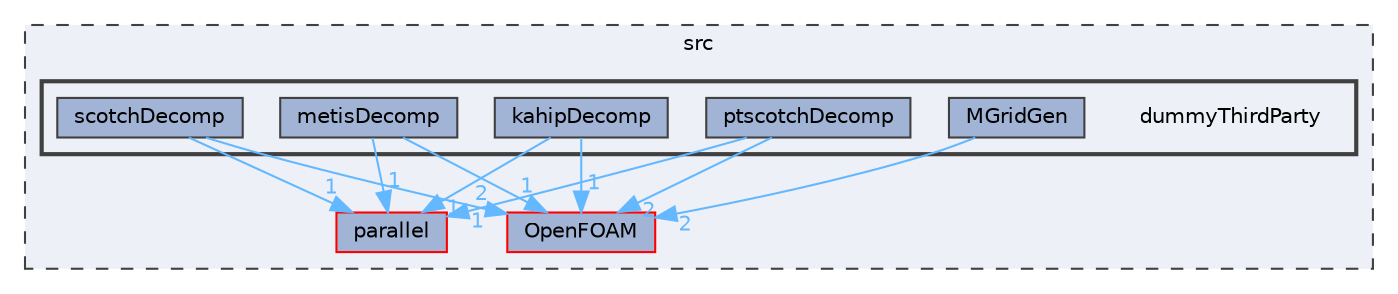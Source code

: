 digraph "src/dummyThirdParty"
{
 // LATEX_PDF_SIZE
  bgcolor="transparent";
  edge [fontname=Helvetica,fontsize=10,labelfontname=Helvetica,labelfontsize=10];
  node [fontname=Helvetica,fontsize=10,shape=box,height=0.2,width=0.4];
  compound=true
  subgraph clusterdir_68267d1309a1af8e8297ef4c3efbcdba {
    graph [ bgcolor="#edf0f7", pencolor="grey25", label="src", fontname=Helvetica,fontsize=10 style="filled,dashed", URL="dir_68267d1309a1af8e8297ef4c3efbcdba.html",tooltip=""]
  dir_72b2b5518d1565784443265ec6729f79 [label="parallel", fillcolor="#a2b4d6", color="red", style="filled", URL="dir_72b2b5518d1565784443265ec6729f79.html",tooltip=""];
  dir_c5473ff19b20e6ec4dfe5c310b3778a8 [label="OpenFOAM", fillcolor="#a2b4d6", color="red", style="filled", URL="dir_c5473ff19b20e6ec4dfe5c310b3778a8.html",tooltip=""];
  subgraph clusterdir_3dbf595be03a0daf8d8ce1c2eec1d958 {
    graph [ bgcolor="#edf0f7", pencolor="grey25", label="", fontname=Helvetica,fontsize=10 style="filled,bold", URL="dir_3dbf595be03a0daf8d8ce1c2eec1d958.html",tooltip=""]
    dir_3dbf595be03a0daf8d8ce1c2eec1d958 [shape=plaintext, label="dummyThirdParty"];
  dir_66c7d5d5df708a693a3b5dcb40432970 [label="kahipDecomp", fillcolor="#a2b4d6", color="grey25", style="filled", URL="dir_66c7d5d5df708a693a3b5dcb40432970.html",tooltip=""];
  dir_7636194730205d6a44098d3b24970dbc [label="metisDecomp", fillcolor="#a2b4d6", color="grey25", style="filled", URL="dir_7636194730205d6a44098d3b24970dbc.html",tooltip=""];
  dir_cbdaaa625117f37011a887847112bebe [label="MGridGen", fillcolor="#a2b4d6", color="grey25", style="filled", URL="dir_cbdaaa625117f37011a887847112bebe.html",tooltip=""];
  dir_deba9be9881ff6097d1d495108401d7c [label="ptscotchDecomp", fillcolor="#a2b4d6", color="grey25", style="filled", URL="dir_deba9be9881ff6097d1d495108401d7c.html",tooltip=""];
  dir_1784e4e99bd9d0104333df34d7f41bae [label="scotchDecomp", fillcolor="#a2b4d6", color="grey25", style="filled", URL="dir_1784e4e99bd9d0104333df34d7f41bae.html",tooltip=""];
  }
  }
  dir_66c7d5d5df708a693a3b5dcb40432970->dir_72b2b5518d1565784443265ec6729f79 [headlabel="1", labeldistance=1.5 headhref="dir_002007_002780.html" href="dir_002007_002780.html" color="steelblue1" fontcolor="steelblue1"];
  dir_66c7d5d5df708a693a3b5dcb40432970->dir_c5473ff19b20e6ec4dfe5c310b3778a8 [headlabel="1", labeldistance=1.5 headhref="dir_002007_002695.html" href="dir_002007_002695.html" color="steelblue1" fontcolor="steelblue1"];
  dir_7636194730205d6a44098d3b24970dbc->dir_72b2b5518d1565784443265ec6729f79 [headlabel="1", labeldistance=1.5 headhref="dir_002389_002780.html" href="dir_002389_002780.html" color="steelblue1" fontcolor="steelblue1"];
  dir_7636194730205d6a44098d3b24970dbc->dir_c5473ff19b20e6ec4dfe5c310b3778a8 [headlabel="1", labeldistance=1.5 headhref="dir_002389_002695.html" href="dir_002389_002695.html" color="steelblue1" fontcolor="steelblue1"];
  dir_cbdaaa625117f37011a887847112bebe->dir_c5473ff19b20e6ec4dfe5c310b3778a8 [headlabel="2", labeldistance=1.5 headhref="dir_002392_002695.html" href="dir_002392_002695.html" color="steelblue1" fontcolor="steelblue1"];
  dir_deba9be9881ff6097d1d495108401d7c->dir_72b2b5518d1565784443265ec6729f79 [headlabel="1", labeldistance=1.5 headhref="dir_003124_002780.html" href="dir_003124_002780.html" color="steelblue1" fontcolor="steelblue1"];
  dir_deba9be9881ff6097d1d495108401d7c->dir_c5473ff19b20e6ec4dfe5c310b3778a8 [headlabel="2", labeldistance=1.5 headhref="dir_003124_002695.html" href="dir_003124_002695.html" color="steelblue1" fontcolor="steelblue1"];
  dir_1784e4e99bd9d0104333df34d7f41bae->dir_72b2b5518d1565784443265ec6729f79 [headlabel="1", labeldistance=1.5 headhref="dir_003444_002780.html" href="dir_003444_002780.html" color="steelblue1" fontcolor="steelblue1"];
  dir_1784e4e99bd9d0104333df34d7f41bae->dir_c5473ff19b20e6ec4dfe5c310b3778a8 [headlabel="2", labeldistance=1.5 headhref="dir_003444_002695.html" href="dir_003444_002695.html" color="steelblue1" fontcolor="steelblue1"];
}
